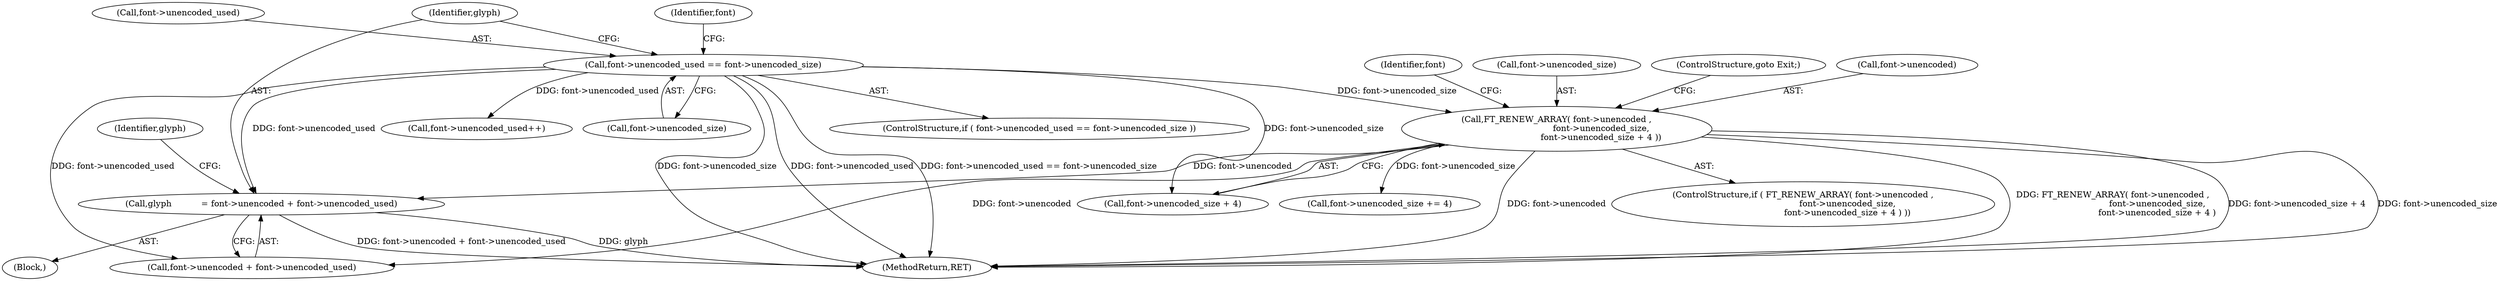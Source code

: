 digraph "0_savannah_07bdb6e289c7954e2a533039dc93c1c136099d2d@integer" {
"1000737" [label="(Call,glyph           = font->unencoded + font->unencoded_used)"];
"1000719" [label="(Call,FT_RENEW_ARRAY( font->unencoded ,\n                                 font->unencoded_size,\n                                 font->unencoded_size + 4 ))"];
"1000710" [label="(Call,font->unencoded_used == font->unencoded_size)"];
"1000748" [label="(Identifier,glyph)"];
"1000710" [label="(Call,font->unencoded_used == font->unencoded_size)"];
"1000709" [label="(ControlStructure,if ( font->unencoded_used == font->unencoded_size ))"];
"1000721" [label="(Identifier,font)"];
"1000718" [label="(ControlStructure,if ( FT_RENEW_ARRAY( font->unencoded ,\n                                 font->unencoded_size,\n                                 font->unencoded_size + 4 ) ))"];
"1000757" [label="(Call,font->unencoded_used++)"];
"1000708" [label="(Block,)"];
"1000714" [label="(Call,font->unencoded_size)"];
"1000737" [label="(Call,glyph           = font->unencoded + font->unencoded_used)"];
"1000723" [label="(Call,font->unencoded_size)"];
"1000731" [label="(ControlStructure,goto Exit;)"];
"1000711" [label="(Call,font->unencoded_used)"];
"1000739" [label="(Call,font->unencoded + font->unencoded_used)"];
"1000726" [label="(Call,font->unencoded_size + 4)"];
"1000719" [label="(Call,FT_RENEW_ARRAY( font->unencoded ,\n                                 font->unencoded_size,\n                                 font->unencoded_size + 4 ))"];
"1000738" [label="(Identifier,glyph)"];
"1000720" [label="(Call,font->unencoded)"];
"1001571" [label="(MethodReturn,RET)"];
"1000734" [label="(Identifier,font)"];
"1000732" [label="(Call,font->unencoded_size += 4)"];
"1000737" -> "1000708"  [label="AST: "];
"1000737" -> "1000739"  [label="CFG: "];
"1000738" -> "1000737"  [label="AST: "];
"1000739" -> "1000737"  [label="AST: "];
"1000748" -> "1000737"  [label="CFG: "];
"1000737" -> "1001571"  [label="DDG: font->unencoded + font->unencoded_used"];
"1000737" -> "1001571"  [label="DDG: glyph"];
"1000719" -> "1000737"  [label="DDG: font->unencoded"];
"1000710" -> "1000737"  [label="DDG: font->unencoded_used"];
"1000719" -> "1000718"  [label="AST: "];
"1000719" -> "1000726"  [label="CFG: "];
"1000720" -> "1000719"  [label="AST: "];
"1000723" -> "1000719"  [label="AST: "];
"1000726" -> "1000719"  [label="AST: "];
"1000731" -> "1000719"  [label="CFG: "];
"1000734" -> "1000719"  [label="CFG: "];
"1000719" -> "1001571"  [label="DDG: font->unencoded"];
"1000719" -> "1001571"  [label="DDG: FT_RENEW_ARRAY( font->unencoded ,\n                                 font->unencoded_size,\n                                 font->unencoded_size + 4 )"];
"1000719" -> "1001571"  [label="DDG: font->unencoded_size + 4"];
"1000719" -> "1001571"  [label="DDG: font->unencoded_size"];
"1000710" -> "1000719"  [label="DDG: font->unencoded_size"];
"1000719" -> "1000732"  [label="DDG: font->unencoded_size"];
"1000719" -> "1000739"  [label="DDG: font->unencoded"];
"1000710" -> "1000709"  [label="AST: "];
"1000710" -> "1000714"  [label="CFG: "];
"1000711" -> "1000710"  [label="AST: "];
"1000714" -> "1000710"  [label="AST: "];
"1000721" -> "1000710"  [label="CFG: "];
"1000738" -> "1000710"  [label="CFG: "];
"1000710" -> "1001571"  [label="DDG: font->unencoded_size"];
"1000710" -> "1001571"  [label="DDG: font->unencoded_used"];
"1000710" -> "1001571"  [label="DDG: font->unencoded_used == font->unencoded_size"];
"1000710" -> "1000726"  [label="DDG: font->unencoded_size"];
"1000710" -> "1000739"  [label="DDG: font->unencoded_used"];
"1000710" -> "1000757"  [label="DDG: font->unencoded_used"];
}
